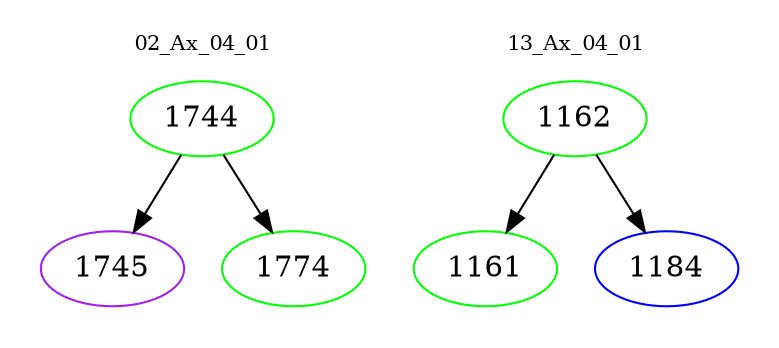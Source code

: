 digraph{
subgraph cluster_0 {
color = white
label = "02_Ax_04_01";
fontsize=10;
T0_1744 [label="1744", color="green"]
T0_1744 -> T0_1745 [color="black"]
T0_1745 [label="1745", color="purple"]
T0_1744 -> T0_1774 [color="black"]
T0_1774 [label="1774", color="green"]
}
subgraph cluster_1 {
color = white
label = "13_Ax_04_01";
fontsize=10;
T1_1162 [label="1162", color="green"]
T1_1162 -> T1_1161 [color="black"]
T1_1161 [label="1161", color="green"]
T1_1162 -> T1_1184 [color="black"]
T1_1184 [label="1184", color="blue"]
}
}
